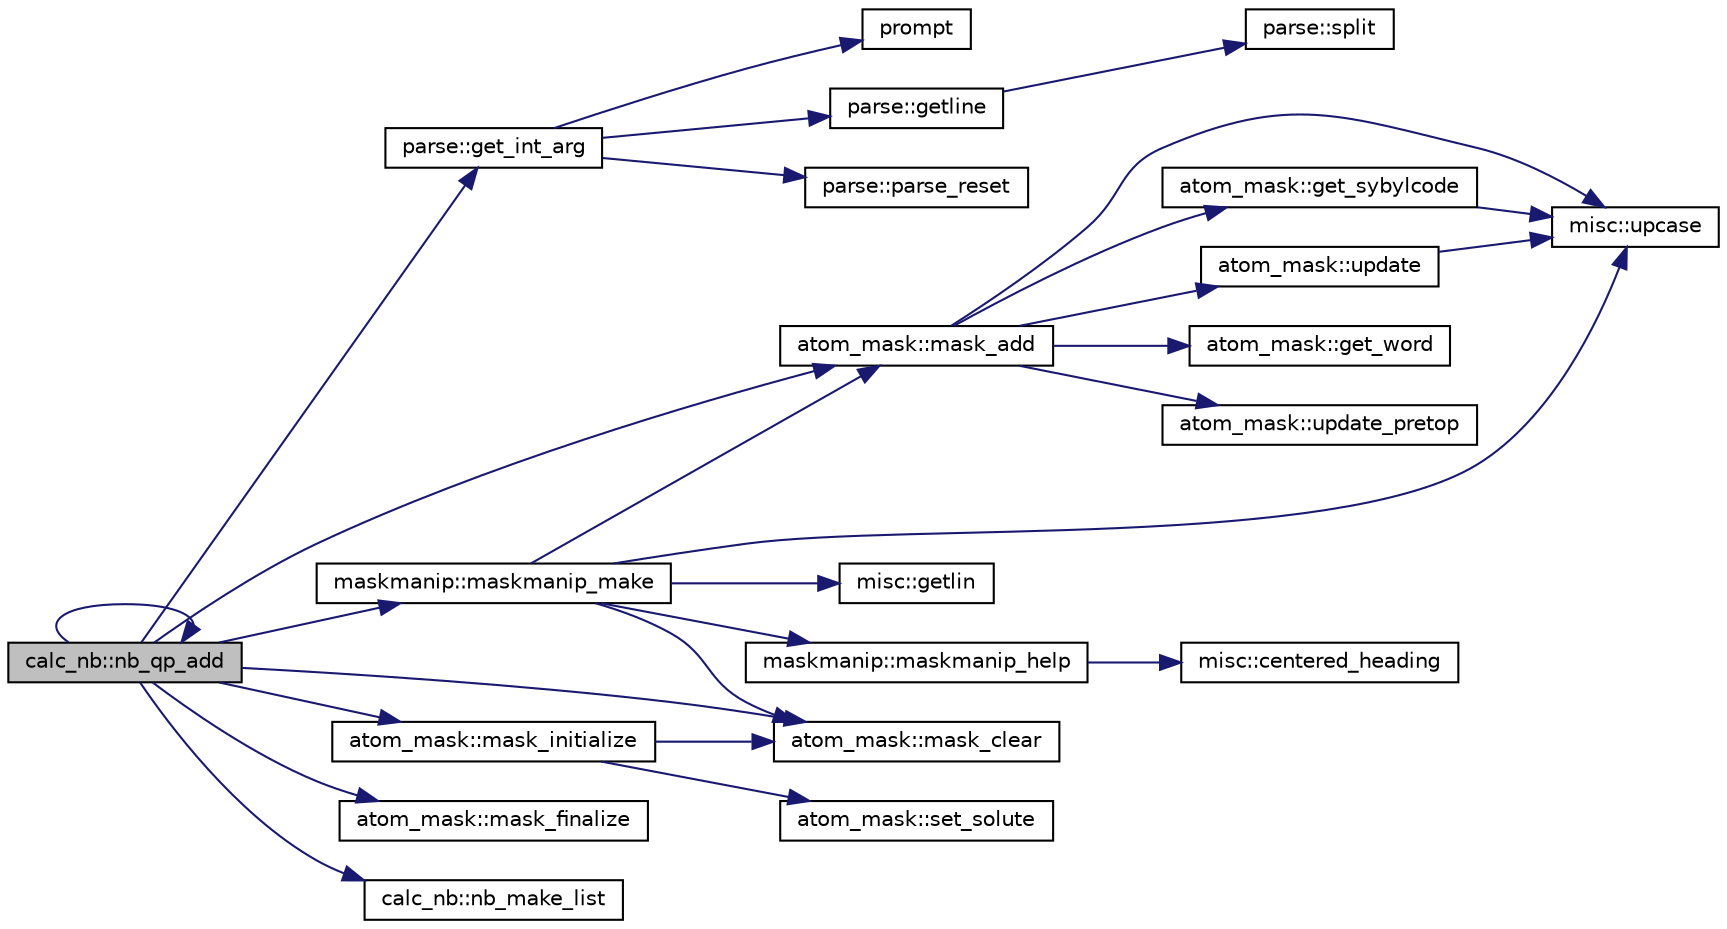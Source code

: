 digraph "calc_nb::nb_qp_add"
{
  edge [fontname="Helvetica",fontsize="10",labelfontname="Helvetica",labelfontsize="10"];
  node [fontname="Helvetica",fontsize="10",shape=record];
  rankdir="LR";
  Node1 [label="calc_nb::nb_qp_add",height=0.2,width=0.4,color="black", fillcolor="grey75", style="filled" fontcolor="black"];
  Node1 -> Node2 [color="midnightblue",fontsize="10",style="solid",fontname="Helvetica"];
  Node2 [label="parse::get_int_arg",height=0.2,width=0.4,color="black", fillcolor="white", style="filled",URL="$classparse.html#a796a4266eea42a76292330425be4f9fe"];
  Node2 -> Node3 [color="midnightblue",fontsize="10",style="solid",fontname="Helvetica"];
  Node3 [label="prompt",height=0.2,width=0.4,color="black", fillcolor="white", style="filled",URL="$qfep_8f90.html#a897ce0488192cf7f2a3ca4d41e5d73e3"];
  Node2 -> Node4 [color="midnightblue",fontsize="10",style="solid",fontname="Helvetica"];
  Node4 [label="parse::getline",height=0.2,width=0.4,color="black", fillcolor="white", style="filled",URL="$classparse.html#a362c49175b5f2d7f582dde6cb7b871af"];
  Node4 -> Node5 [color="midnightblue",fontsize="10",style="solid",fontname="Helvetica"];
  Node5 [label="parse::split",height=0.2,width=0.4,color="black", fillcolor="white", style="filled",URL="$classparse.html#a431f0c36309d6174287bde5e4d0e78e8"];
  Node2 -> Node6 [color="midnightblue",fontsize="10",style="solid",fontname="Helvetica"];
  Node6 [label="parse::parse_reset",height=0.2,width=0.4,color="black", fillcolor="white", style="filled",URL="$classparse.html#ab0b0c4663024ac8a04d78628109e5215"];
  Node1 -> Node7 [color="midnightblue",fontsize="10",style="solid",fontname="Helvetica"];
  Node7 [label="atom_mask::mask_add",height=0.2,width=0.4,color="black", fillcolor="white", style="filled",URL="$classatom__mask.html#ad0a7fae4495fbbde287b61adf5b41d62"];
  Node7 -> Node8 [color="midnightblue",fontsize="10",style="solid",fontname="Helvetica"];
  Node8 [label="atom_mask::get_sybylcode",height=0.2,width=0.4,color="black", fillcolor="white", style="filled",URL="$classatom__mask.html#a517aeb28af6ea93d97770ace5268b5ee"];
  Node8 -> Node9 [color="midnightblue",fontsize="10",style="solid",fontname="Helvetica"];
  Node9 [label="misc::upcase",height=0.2,width=0.4,color="black", fillcolor="white", style="filled",URL="$classmisc.html#a3d25ef800766f590365955680ff3ba2c"];
  Node7 -> Node10 [color="midnightblue",fontsize="10",style="solid",fontname="Helvetica"];
  Node10 [label="atom_mask::get_word",height=0.2,width=0.4,color="black", fillcolor="white", style="filled",URL="$classatom__mask.html#adfd3923e784e3ccdebf575c61257f0ea"];
  Node7 -> Node9 [color="midnightblue",fontsize="10",style="solid",fontname="Helvetica"];
  Node7 -> Node11 [color="midnightblue",fontsize="10",style="solid",fontname="Helvetica"];
  Node11 [label="atom_mask::update",height=0.2,width=0.4,color="black", fillcolor="white", style="filled",URL="$classatom__mask.html#a30b962d0b0f89f142ad386569bab3d42"];
  Node11 -> Node9 [color="midnightblue",fontsize="10",style="solid",fontname="Helvetica"];
  Node7 -> Node12 [color="midnightblue",fontsize="10",style="solid",fontname="Helvetica"];
  Node12 [label="atom_mask::update_pretop",height=0.2,width=0.4,color="black", fillcolor="white", style="filled",URL="$classatom__mask.html#ab6d589c395ac5883f6492a3bb59d61e7"];
  Node1 -> Node13 [color="midnightblue",fontsize="10",style="solid",fontname="Helvetica"];
  Node13 [label="atom_mask::mask_clear",height=0.2,width=0.4,color="black", fillcolor="white", style="filled",URL="$classatom__mask.html#aa33256b4eb2abd74f319e47e7f9c67b8"];
  Node1 -> Node14 [color="midnightblue",fontsize="10",style="solid",fontname="Helvetica"];
  Node14 [label="atom_mask::mask_finalize",height=0.2,width=0.4,color="black", fillcolor="white", style="filled",URL="$classatom__mask.html#a7059cec5e1eecb2536e9cac6d5fb8ce0"];
  Node1 -> Node15 [color="midnightblue",fontsize="10",style="solid",fontname="Helvetica"];
  Node15 [label="atom_mask::mask_initialize",height=0.2,width=0.4,color="black", fillcolor="white", style="filled",URL="$classatom__mask.html#a37135eea76c381c4aacee5cc9fbce046"];
  Node15 -> Node13 [color="midnightblue",fontsize="10",style="solid",fontname="Helvetica"];
  Node15 -> Node16 [color="midnightblue",fontsize="10",style="solid",fontname="Helvetica"];
  Node16 [label="atom_mask::set_solute",height=0.2,width=0.4,color="black", fillcolor="white", style="filled",URL="$classatom__mask.html#a4d3aff857c97591b916a1ee064cb7cef"];
  Node1 -> Node17 [color="midnightblue",fontsize="10",style="solid",fontname="Helvetica"];
  Node17 [label="maskmanip::maskmanip_make",height=0.2,width=0.4,color="black", fillcolor="white", style="filled",URL="$classmaskmanip.html#a716ed52ce2766e5a0ee111f885e7287f"];
  Node17 -> Node13 [color="midnightblue",fontsize="10",style="solid",fontname="Helvetica"];
  Node17 -> Node18 [color="midnightblue",fontsize="10",style="solid",fontname="Helvetica"];
  Node18 [label="misc::getlin",height=0.2,width=0.4,color="black", fillcolor="white", style="filled",URL="$classmisc.html#a49b44c33311a31e874439a6f3caf5801"];
  Node17 -> Node9 [color="midnightblue",fontsize="10",style="solid",fontname="Helvetica"];
  Node17 -> Node19 [color="midnightblue",fontsize="10",style="solid",fontname="Helvetica"];
  Node19 [label="maskmanip::maskmanip_help",height=0.2,width=0.4,color="black", fillcolor="white", style="filled",URL="$classmaskmanip.html#a32c8614b8e223757850273cd6a47927e"];
  Node19 -> Node20 [color="midnightblue",fontsize="10",style="solid",fontname="Helvetica"];
  Node20 [label="misc::centered_heading",height=0.2,width=0.4,color="black", fillcolor="white", style="filled",URL="$classmisc.html#ac616bbb70212f3216e099c51f3c217f9"];
  Node17 -> Node7 [color="midnightblue",fontsize="10",style="solid",fontname="Helvetica"];
  Node1 -> Node21 [color="midnightblue",fontsize="10",style="solid",fontname="Helvetica"];
  Node21 [label="calc_nb::nb_make_list",height=0.2,width=0.4,color="black", fillcolor="white", style="filled",URL="$classcalc__nb.html#a89a57b491ed84c3a4ddc05a0c379613d"];
  Node1 -> Node1 [color="midnightblue",fontsize="10",style="solid",fontname="Helvetica"];
}
